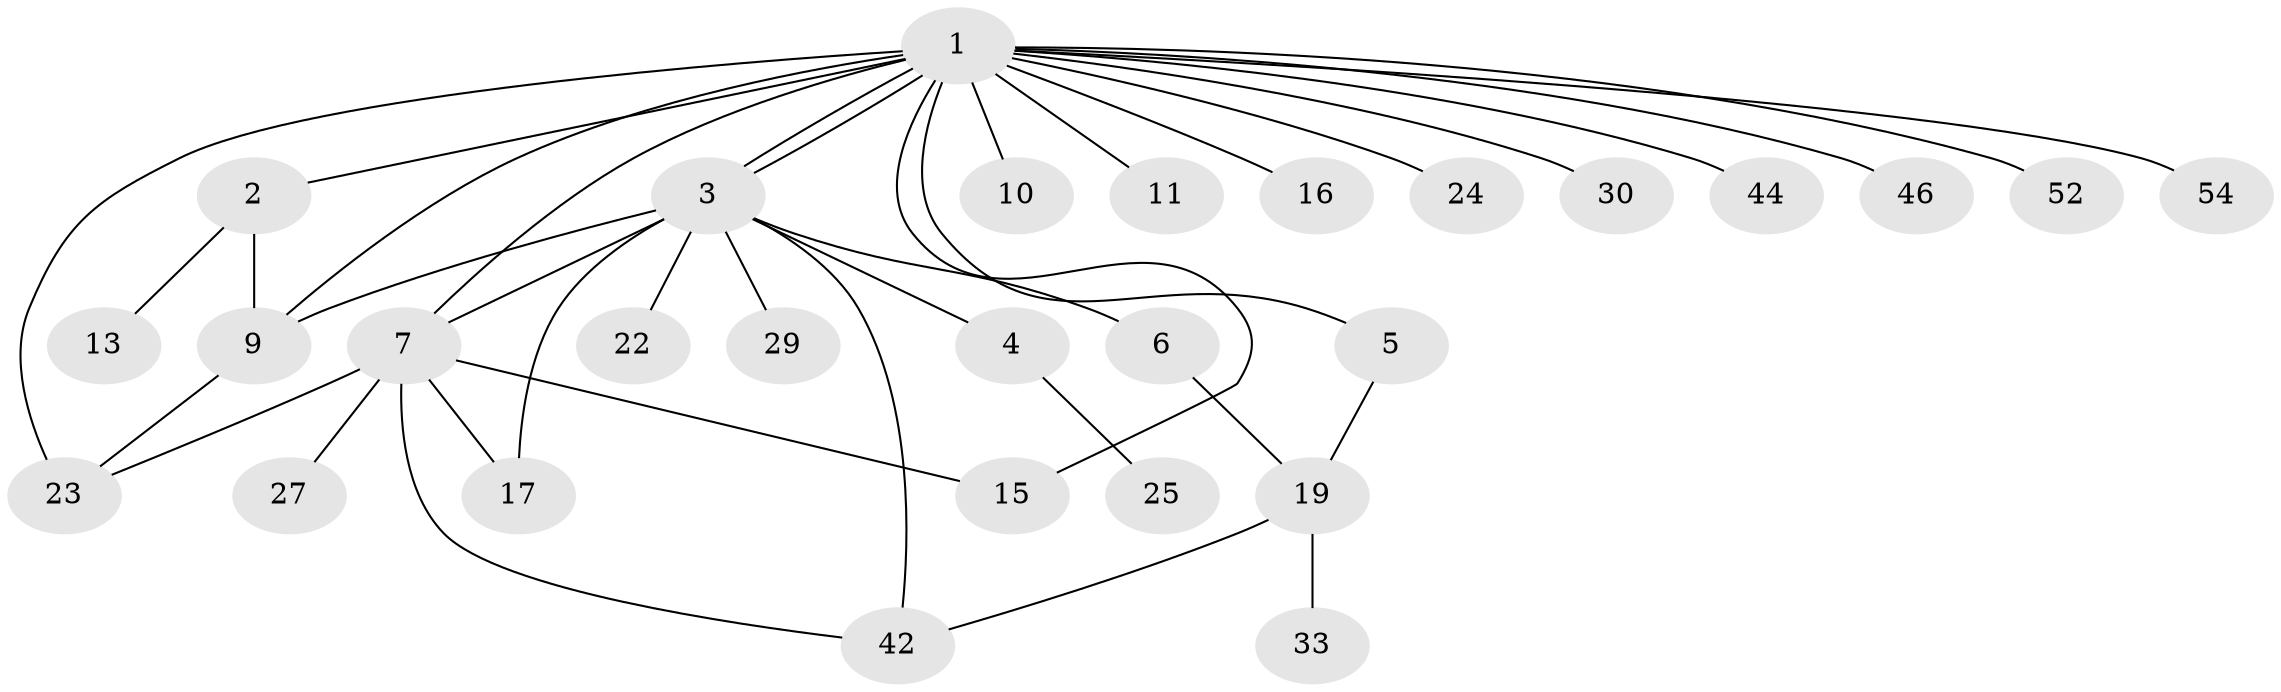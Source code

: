 // original degree distribution, {18: 0.017543859649122806, 3: 0.08771929824561403, 11: 0.017543859649122806, 5: 0.017543859649122806, 2: 0.2982456140350877, 12: 0.017543859649122806, 1: 0.47368421052631576, 4: 0.07017543859649122}
// Generated by graph-tools (version 1.1) at 2025/14/03/09/25 04:14:38]
// undirected, 28 vertices, 38 edges
graph export_dot {
graph [start="1"]
  node [color=gray90,style=filled];
  1;
  2;
  3 [super="+12"];
  4 [super="+21+48+50"];
  5;
  6 [super="+20"];
  7 [super="+26+14+45+55+40+18+8+31"];
  9 [super="+36+32"];
  10;
  11;
  13;
  15 [super="+35"];
  16 [super="+53+39"];
  17 [super="+34"];
  19 [super="+28"];
  22;
  23 [super="+47"];
  24;
  25 [super="+41"];
  27;
  29;
  30;
  33;
  42 [super="+57"];
  44;
  46;
  52;
  54;
  1 -- 2;
  1 -- 3;
  1 -- 3;
  1 -- 5;
  1 -- 10;
  1 -- 11;
  1 -- 15;
  1 -- 16;
  1 -- 23 [weight=2];
  1 -- 24;
  1 -- 30;
  1 -- 44;
  1 -- 46;
  1 -- 52;
  1 -- 54;
  1 -- 7;
  1 -- 9;
  2 -- 13;
  2 -- 9;
  3 -- 4;
  3 -- 6;
  3 -- 7;
  3 -- 9;
  3 -- 17;
  3 -- 22;
  3 -- 29;
  3 -- 42;
  4 -- 25;
  5 -- 19;
  6 -- 19;
  7 -- 17;
  7 -- 42;
  7 -- 15;
  7 -- 27;
  7 -- 23;
  9 -- 23;
  19 -- 33;
  19 -- 42;
}
